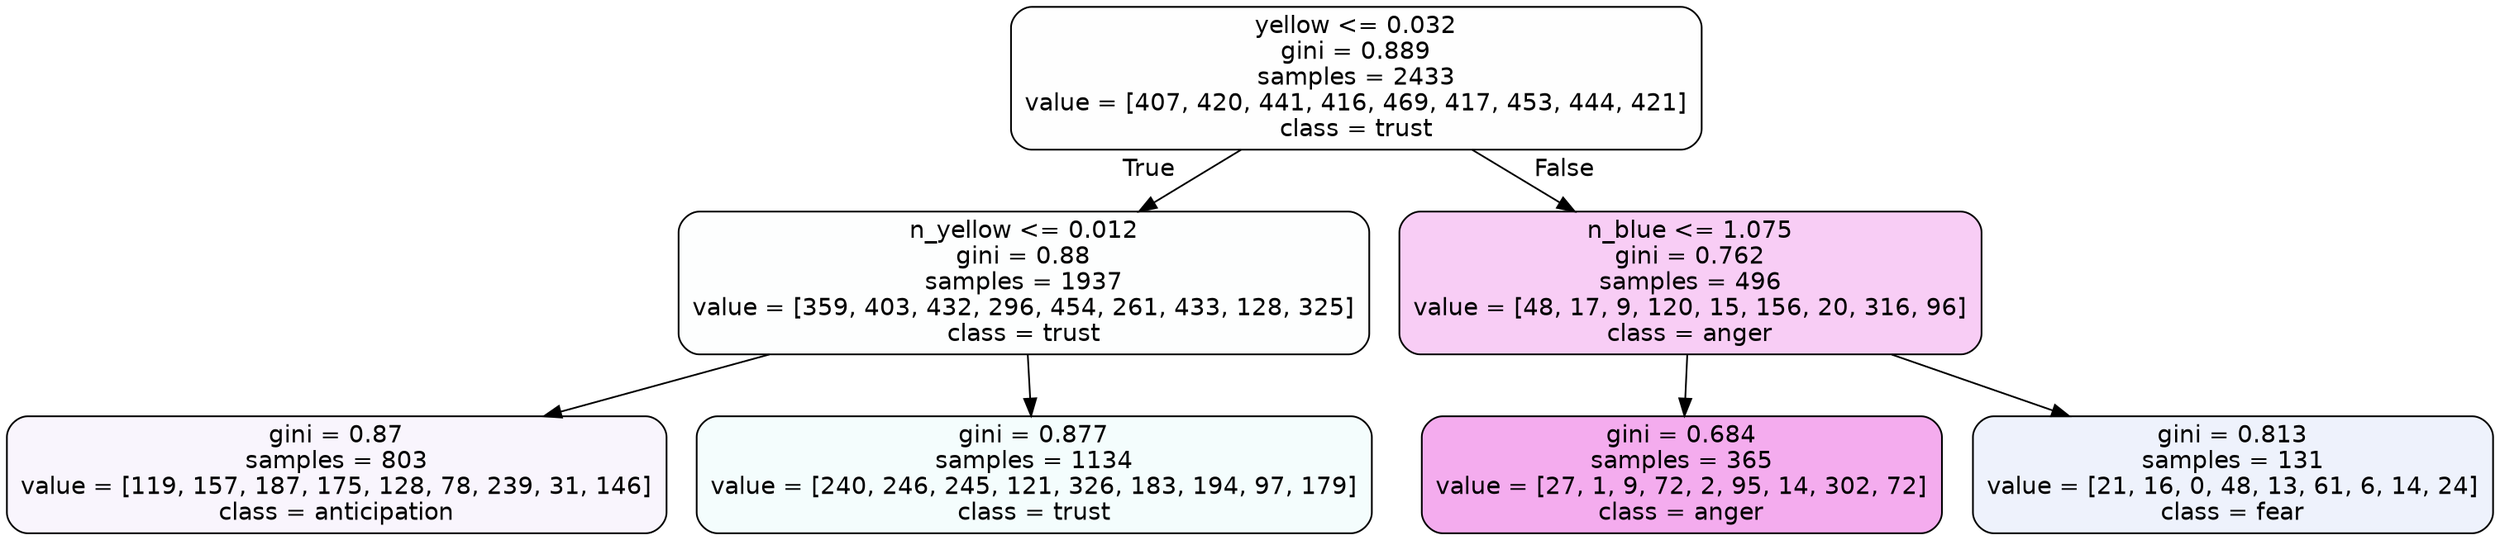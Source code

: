 digraph Tree {
node [shape=box, style="filled, rounded", color="black", fontname=helvetica] ;
edge [fontname=helvetica] ;
0 [label="yellow <= 0.032\ngini = 0.889\nsamples = 2433\nvalue = [407, 420, 441, 416, 469, 417, 453, 444, 421]\nclass = trust", fillcolor="#39d7e501"] ;
1 [label="n_yellow <= 0.012\ngini = 0.88\nsamples = 1937\nvalue = [359, 403, 432, 296, 454, 261, 433, 128, 325]\nclass = trust", fillcolor="#39d7e502"] ;
0 -> 1 [labeldistance=2.5, labelangle=45, headlabel="True"] ;
2 [label="gini = 0.87\nsamples = 803\nvalue = [119, 157, 187, 175, 128, 78, 239, 31, 146]\nclass = anticipation", fillcolor="#8139e50c"] ;
1 -> 2 ;
3 [label="gini = 0.877\nsamples = 1134\nvalue = [240, 246, 245, 121, 326, 183, 194, 97, 179]\nclass = trust", fillcolor="#39d7e50d"] ;
1 -> 3 ;
4 [label="n_blue <= 1.075\ngini = 0.762\nsamples = 496\nvalue = [48, 17, 9, 120, 15, 156, 20, 316, 96]\nclass = anger", fillcolor="#e539d740"] ;
0 -> 4 [labeldistance=2.5, labelangle=-45, headlabel="False"] ;
5 [label="gini = 0.684\nsamples = 365\nvalue = [27, 1, 9, 72, 2, 95, 14, 302, 72]\nclass = anger", fillcolor="#e539d76a"] ;
4 -> 5 ;
6 [label="gini = 0.813\nsamples = 131\nvalue = [21, 16, 0, 48, 13, 61, 6, 14, 24]\nclass = fear", fillcolor="#3964e515"] ;
4 -> 6 ;
}
